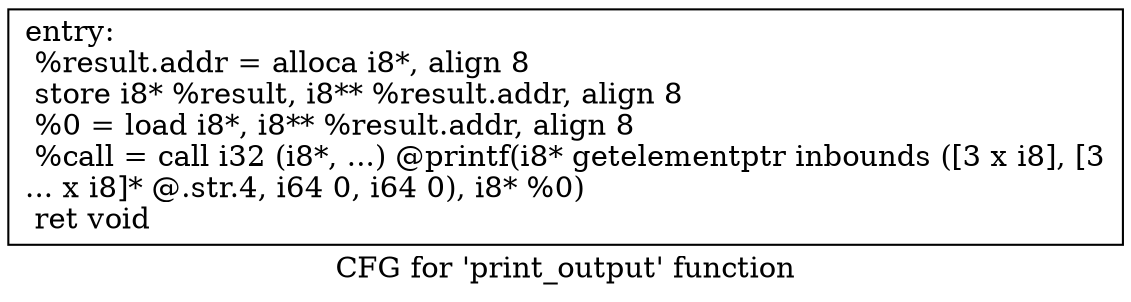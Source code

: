 digraph "CFG for 'print_output' function" {
	label="CFG for 'print_output' function";

	Node0x13617e0 [shape=record,label="{entry:\l  %result.addr = alloca i8*, align 8\l  store i8* %result, i8** %result.addr, align 8\l  %0 = load i8*, i8** %result.addr, align 8\l  %call = call i32 (i8*, ...) @printf(i8* getelementptr inbounds ([3 x i8], [3\l... x i8]* @.str.4, i64 0, i64 0), i8* %0)\l  ret void\l}"];
}
